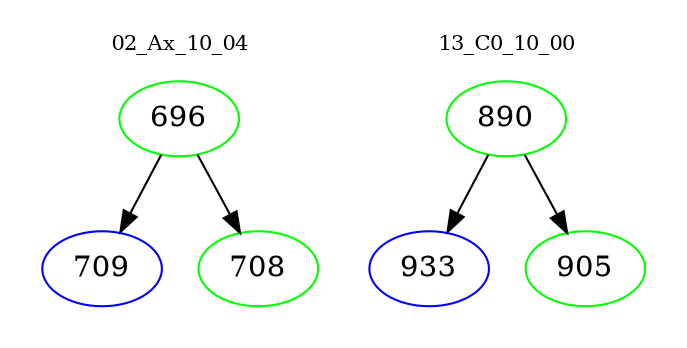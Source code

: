 digraph{
subgraph cluster_0 {
color = white
label = "02_Ax_10_04";
fontsize=10;
T0_696 [label="696", color="green"]
T0_696 -> T0_709 [color="black"]
T0_709 [label="709", color="blue"]
T0_696 -> T0_708 [color="black"]
T0_708 [label="708", color="green"]
}
subgraph cluster_1 {
color = white
label = "13_C0_10_00";
fontsize=10;
T1_890 [label="890", color="green"]
T1_890 -> T1_933 [color="black"]
T1_933 [label="933", color="blue"]
T1_890 -> T1_905 [color="black"]
T1_905 [label="905", color="green"]
}
}
